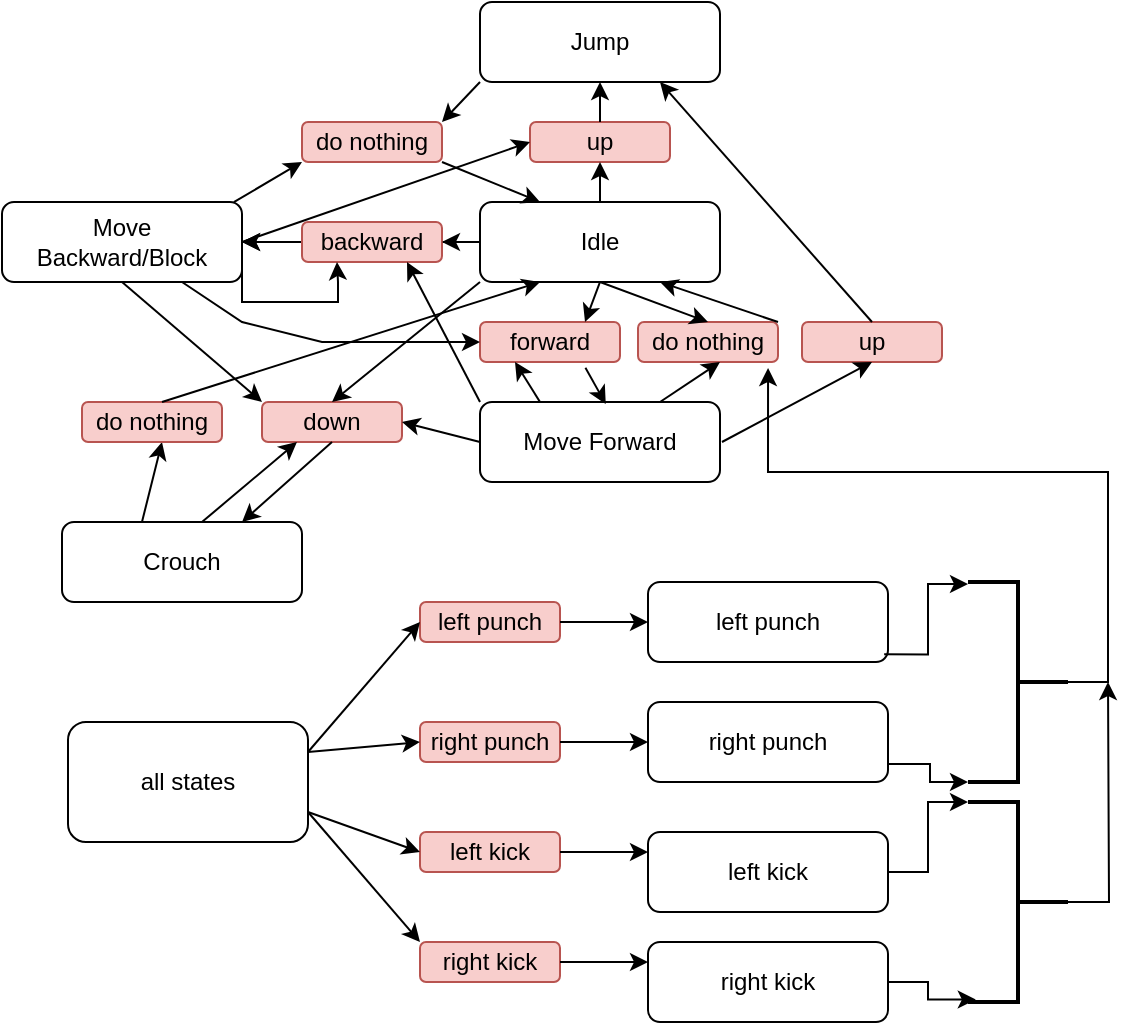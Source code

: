 <mxfile version="24.6.4" type="device">
  <diagram id="C5RBs43oDa-KdzZeNtuy" name="Page-1">
    <mxGraphModel dx="1194" dy="790" grid="1" gridSize="10" guides="1" tooltips="1" connect="1" arrows="1" fold="1" page="1" pageScale="1" pageWidth="827" pageHeight="1169" math="0" shadow="0">
      <root>
        <mxCell id="WIyWlLk6GJQsqaUBKTNV-0" />
        <mxCell id="WIyWlLk6GJQsqaUBKTNV-1" parent="WIyWlLk6GJQsqaUBKTNV-0" />
        <mxCell id="OQ_pVq8lj0fpqK9QU77n-28" value="" style="edgeStyle=orthogonalEdgeStyle;rounded=0;orthogonalLoop=1;jettySize=auto;html=1;" edge="1" parent="WIyWlLk6GJQsqaUBKTNV-1" source="WIyWlLk6GJQsqaUBKTNV-3" target="OQ_pVq8lj0fpqK9QU77n-27">
          <mxGeometry relative="1" as="geometry" />
        </mxCell>
        <mxCell id="WIyWlLk6GJQsqaUBKTNV-3" value="Idle" style="rounded=1;whiteSpace=wrap;html=1;fontSize=12;glass=0;strokeWidth=1;shadow=0;" parent="WIyWlLk6GJQsqaUBKTNV-1" vertex="1">
          <mxGeometry x="359" y="360" width="120" height="40" as="geometry" />
        </mxCell>
        <mxCell id="WIyWlLk6GJQsqaUBKTNV-4" value="Yes" style="rounded=0;html=1;jettySize=auto;orthogonalLoop=1;fontSize=11;endArrow=block;endFill=0;endSize=8;strokeWidth=1;shadow=0;labelBackgroundColor=none;edgeStyle=orthogonalEdgeStyle;" parent="WIyWlLk6GJQsqaUBKTNV-1" target="WIyWlLk6GJQsqaUBKTNV-10" edge="1">
          <mxGeometry y="20" relative="1" as="geometry">
            <mxPoint as="offset" />
            <mxPoint x="220" y="250" as="sourcePoint" />
          </mxGeometry>
        </mxCell>
        <mxCell id="WIyWlLk6GJQsqaUBKTNV-5" value="No" style="edgeStyle=orthogonalEdgeStyle;rounded=0;html=1;jettySize=auto;orthogonalLoop=1;fontSize=11;endArrow=block;endFill=0;endSize=8;strokeWidth=1;shadow=0;labelBackgroundColor=none;" parent="WIyWlLk6GJQsqaUBKTNV-1" target="WIyWlLk6GJQsqaUBKTNV-7" edge="1">
          <mxGeometry y="10" relative="1" as="geometry">
            <mxPoint as="offset" />
            <mxPoint x="270" y="210" as="sourcePoint" />
          </mxGeometry>
        </mxCell>
        <mxCell id="WIyWlLk6GJQsqaUBKTNV-8" value="No" style="rounded=0;html=1;jettySize=auto;orthogonalLoop=1;fontSize=11;endArrow=block;endFill=0;endSize=8;strokeWidth=1;shadow=0;labelBackgroundColor=none;edgeStyle=orthogonalEdgeStyle;" parent="WIyWlLk6GJQsqaUBKTNV-1" target="WIyWlLk6GJQsqaUBKTNV-11" edge="1">
          <mxGeometry x="0.333" y="20" relative="1" as="geometry">
            <mxPoint as="offset" />
            <mxPoint x="220" y="370" as="sourcePoint" />
          </mxGeometry>
        </mxCell>
        <mxCell id="WIyWlLk6GJQsqaUBKTNV-9" value="Yes" style="edgeStyle=orthogonalEdgeStyle;rounded=0;html=1;jettySize=auto;orthogonalLoop=1;fontSize=11;endArrow=block;endFill=0;endSize=8;strokeWidth=1;shadow=0;labelBackgroundColor=none;" parent="WIyWlLk6GJQsqaUBKTNV-1" source="WIyWlLk6GJQsqaUBKTNV-10" edge="1">
          <mxGeometry y="10" relative="1" as="geometry">
            <mxPoint as="offset" />
            <mxPoint x="320" y="330" as="targetPoint" />
          </mxGeometry>
        </mxCell>
        <mxCell id="OQ_pVq8lj0fpqK9QU77n-1" value="do nothing" style="rounded=1;whiteSpace=wrap;html=1;fillColor=#f8cecc;strokeColor=#b85450;" vertex="1" parent="WIyWlLk6GJQsqaUBKTNV-1">
          <mxGeometry x="438" y="420" width="70" height="20" as="geometry" />
        </mxCell>
        <mxCell id="OQ_pVq8lj0fpqK9QU77n-5" value="" style="endArrow=classic;html=1;rounded=0;entryX=0.75;entryY=1;entryDx=0;entryDy=0;exitX=1;exitY=0;exitDx=0;exitDy=0;" edge="1" parent="WIyWlLk6GJQsqaUBKTNV-1" source="OQ_pVq8lj0fpqK9QU77n-1" target="WIyWlLk6GJQsqaUBKTNV-3">
          <mxGeometry width="50" height="50" relative="1" as="geometry">
            <mxPoint x="491" y="420" as="sourcePoint" />
            <mxPoint x="460" y="400" as="targetPoint" />
          </mxGeometry>
        </mxCell>
        <mxCell id="OQ_pVq8lj0fpqK9QU77n-6" value="" style="endArrow=classic;html=1;rounded=0;exitX=0.5;exitY=1;exitDx=0;exitDy=0;entryX=0.5;entryY=0;entryDx=0;entryDy=0;" edge="1" parent="WIyWlLk6GJQsqaUBKTNV-1" source="WIyWlLk6GJQsqaUBKTNV-3" target="OQ_pVq8lj0fpqK9QU77n-1">
          <mxGeometry width="50" height="50" relative="1" as="geometry">
            <mxPoint x="410" y="450" as="sourcePoint" />
            <mxPoint x="460" y="400" as="targetPoint" />
          </mxGeometry>
        </mxCell>
        <mxCell id="OQ_pVq8lj0fpqK9QU77n-8" value="forward" style="rounded=1;whiteSpace=wrap;html=1;fillColor=#f8cecc;strokeColor=#b85450;" vertex="1" parent="WIyWlLk6GJQsqaUBKTNV-1">
          <mxGeometry x="359" y="420" width="70" height="20" as="geometry" />
        </mxCell>
        <mxCell id="OQ_pVq8lj0fpqK9QU77n-9" value="Move Forward" style="rounded=1;whiteSpace=wrap;html=1;fontSize=12;glass=0;strokeWidth=1;shadow=0;" vertex="1" parent="WIyWlLk6GJQsqaUBKTNV-1">
          <mxGeometry x="359" y="460" width="120" height="40" as="geometry" />
        </mxCell>
        <mxCell id="OQ_pVq8lj0fpqK9QU77n-10" value="" style="endArrow=classic;html=1;rounded=0;exitX=0.5;exitY=1;exitDx=0;exitDy=0;entryX=0.75;entryY=0;entryDx=0;entryDy=0;" edge="1" parent="WIyWlLk6GJQsqaUBKTNV-1" source="WIyWlLk6GJQsqaUBKTNV-3" target="OQ_pVq8lj0fpqK9QU77n-8">
          <mxGeometry width="50" height="50" relative="1" as="geometry">
            <mxPoint x="410" y="450" as="sourcePoint" />
            <mxPoint x="460" y="400" as="targetPoint" />
          </mxGeometry>
        </mxCell>
        <mxCell id="OQ_pVq8lj0fpqK9QU77n-11" value="" style="endArrow=classic;html=1;rounded=0;exitX=0.753;exitY=1.141;exitDx=0;exitDy=0;exitPerimeter=0;entryX=0.524;entryY=0.025;entryDx=0;entryDy=0;entryPerimeter=0;" edge="1" parent="WIyWlLk6GJQsqaUBKTNV-1" source="OQ_pVq8lj0fpqK9QU77n-8" target="OQ_pVq8lj0fpqK9QU77n-9">
          <mxGeometry width="50" height="50" relative="1" as="geometry">
            <mxPoint x="439" y="450" as="sourcePoint" />
            <mxPoint x="489" y="400" as="targetPoint" />
          </mxGeometry>
        </mxCell>
        <mxCell id="OQ_pVq8lj0fpqK9QU77n-13" value="" style="endArrow=classic;html=1;rounded=0;exitX=0.75;exitY=0;exitDx=0;exitDy=0;" edge="1" parent="WIyWlLk6GJQsqaUBKTNV-1" source="OQ_pVq8lj0fpqK9QU77n-9">
          <mxGeometry width="50" height="50" relative="1" as="geometry">
            <mxPoint x="439" y="450" as="sourcePoint" />
            <mxPoint x="479" y="440" as="targetPoint" />
          </mxGeometry>
        </mxCell>
        <mxCell id="OQ_pVq8lj0fpqK9QU77n-14" value="up" style="rounded=1;whiteSpace=wrap;html=1;fillColor=#f8cecc;strokeColor=#b85450;" vertex="1" parent="WIyWlLk6GJQsqaUBKTNV-1">
          <mxGeometry x="384" y="320" width="70" height="20" as="geometry" />
        </mxCell>
        <mxCell id="OQ_pVq8lj0fpqK9QU77n-15" value="Jump" style="rounded=1;whiteSpace=wrap;html=1;fontSize=12;glass=0;strokeWidth=1;shadow=0;" vertex="1" parent="WIyWlLk6GJQsqaUBKTNV-1">
          <mxGeometry x="359" y="260" width="120" height="40" as="geometry" />
        </mxCell>
        <mxCell id="OQ_pVq8lj0fpqK9QU77n-16" value="" style="endArrow=classic;html=1;rounded=0;exitX=0.25;exitY=0;exitDx=0;exitDy=0;entryX=0.25;entryY=1;entryDx=0;entryDy=0;" edge="1" parent="WIyWlLk6GJQsqaUBKTNV-1" source="OQ_pVq8lj0fpqK9QU77n-9" target="OQ_pVq8lj0fpqK9QU77n-8">
          <mxGeometry width="50" height="50" relative="1" as="geometry">
            <mxPoint x="419" y="350" as="sourcePoint" />
            <mxPoint x="469" y="300" as="targetPoint" />
          </mxGeometry>
        </mxCell>
        <mxCell id="OQ_pVq8lj0fpqK9QU77n-17" value="" style="endArrow=classic;html=1;rounded=0;exitX=0.5;exitY=0;exitDx=0;exitDy=0;entryX=0.5;entryY=1;entryDx=0;entryDy=0;" edge="1" parent="WIyWlLk6GJQsqaUBKTNV-1" source="WIyWlLk6GJQsqaUBKTNV-3" target="OQ_pVq8lj0fpqK9QU77n-14">
          <mxGeometry width="50" height="50" relative="1" as="geometry">
            <mxPoint x="390" y="380" as="sourcePoint" />
            <mxPoint x="440" y="330" as="targetPoint" />
          </mxGeometry>
        </mxCell>
        <mxCell id="OQ_pVq8lj0fpqK9QU77n-24" value="" style="endArrow=classic;html=1;rounded=0;exitX=0.5;exitY=0;exitDx=0;exitDy=0;entryX=0.5;entryY=1;entryDx=0;entryDy=0;" edge="1" parent="WIyWlLk6GJQsqaUBKTNV-1" source="OQ_pVq8lj0fpqK9QU77n-14" target="OQ_pVq8lj0fpqK9QU77n-15">
          <mxGeometry width="50" height="50" relative="1" as="geometry">
            <mxPoint x="429" y="370" as="sourcePoint" />
            <mxPoint x="429" y="350" as="targetPoint" />
          </mxGeometry>
        </mxCell>
        <mxCell id="OQ_pVq8lj0fpqK9QU77n-29" value="" style="edgeStyle=orthogonalEdgeStyle;rounded=0;orthogonalLoop=1;jettySize=auto;html=1;" edge="1" parent="WIyWlLk6GJQsqaUBKTNV-1" source="OQ_pVq8lj0fpqK9QU77n-25" target="OQ_pVq8lj0fpqK9QU77n-27">
          <mxGeometry relative="1" as="geometry" />
        </mxCell>
        <mxCell id="OQ_pVq8lj0fpqK9QU77n-25" value="backward" style="rounded=1;whiteSpace=wrap;html=1;fillColor=#f8cecc;strokeColor=#b85450;" vertex="1" parent="WIyWlLk6GJQsqaUBKTNV-1">
          <mxGeometry x="270" y="370" width="70" height="20" as="geometry" />
        </mxCell>
        <mxCell id="OQ_pVq8lj0fpqK9QU77n-26" value="" style="endArrow=classic;html=1;rounded=0;exitX=0;exitY=0.5;exitDx=0;exitDy=0;entryX=1;entryY=0.5;entryDx=0;entryDy=0;" edge="1" parent="WIyWlLk6GJQsqaUBKTNV-1" source="WIyWlLk6GJQsqaUBKTNV-3" target="OQ_pVq8lj0fpqK9QU77n-25">
          <mxGeometry width="50" height="50" relative="1" as="geometry">
            <mxPoint x="429" y="410" as="sourcePoint" />
            <mxPoint x="422" y="430" as="targetPoint" />
          </mxGeometry>
        </mxCell>
        <mxCell id="OQ_pVq8lj0fpqK9QU77n-27" value="Move Backward/Block" style="rounded=1;whiteSpace=wrap;html=1;fontSize=12;glass=0;strokeWidth=1;shadow=0;" vertex="1" parent="WIyWlLk6GJQsqaUBKTNV-1">
          <mxGeometry x="120" y="360" width="120" height="40" as="geometry" />
        </mxCell>
        <mxCell id="OQ_pVq8lj0fpqK9QU77n-31" value="" style="edgeStyle=orthogonalEdgeStyle;rounded=0;orthogonalLoop=1;jettySize=auto;html=1;entryX=0.25;entryY=1;entryDx=0;entryDy=0;exitX=1;exitY=0.75;exitDx=0;exitDy=0;" edge="1" parent="WIyWlLk6GJQsqaUBKTNV-1" source="OQ_pVq8lj0fpqK9QU77n-27" target="OQ_pVq8lj0fpqK9QU77n-25">
          <mxGeometry relative="1" as="geometry">
            <mxPoint x="280" y="390" as="sourcePoint" />
            <mxPoint x="260" y="390" as="targetPoint" />
            <Array as="points">
              <mxPoint x="240" y="410" />
              <mxPoint x="288" y="410" />
              <mxPoint x="288" y="400" />
              <mxPoint x="287" y="400" />
            </Array>
          </mxGeometry>
        </mxCell>
        <mxCell id="OQ_pVq8lj0fpqK9QU77n-32" value="do nothing" style="rounded=1;whiteSpace=wrap;html=1;fillColor=#f8cecc;strokeColor=#b85450;" vertex="1" parent="WIyWlLk6GJQsqaUBKTNV-1">
          <mxGeometry x="270" y="320" width="70" height="20" as="geometry" />
        </mxCell>
        <mxCell id="OQ_pVq8lj0fpqK9QU77n-33" value="" style="endArrow=classic;html=1;rounded=0;exitX=1;exitY=1;exitDx=0;exitDy=0;entryX=0.25;entryY=0;entryDx=0;entryDy=0;" edge="1" parent="WIyWlLk6GJQsqaUBKTNV-1" source="OQ_pVq8lj0fpqK9QU77n-32" target="WIyWlLk6GJQsqaUBKTNV-3">
          <mxGeometry width="50" height="50" relative="1" as="geometry">
            <mxPoint x="410" y="450" as="sourcePoint" />
            <mxPoint x="460" y="400" as="targetPoint" />
          </mxGeometry>
        </mxCell>
        <mxCell id="OQ_pVq8lj0fpqK9QU77n-34" value="" style="endArrow=classic;html=1;rounded=0;exitX=0;exitY=1;exitDx=0;exitDy=0;entryX=1;entryY=0;entryDx=0;entryDy=0;" edge="1" parent="WIyWlLk6GJQsqaUBKTNV-1" source="OQ_pVq8lj0fpqK9QU77n-15" target="OQ_pVq8lj0fpqK9QU77n-32">
          <mxGeometry width="50" height="50" relative="1" as="geometry">
            <mxPoint x="350" y="350" as="sourcePoint" />
            <mxPoint x="399" y="370" as="targetPoint" />
          </mxGeometry>
        </mxCell>
        <mxCell id="OQ_pVq8lj0fpqK9QU77n-35" value="" style="endArrow=classic;html=1;rounded=0;exitX=0.966;exitY=0.002;exitDx=0;exitDy=0;entryX=0;entryY=1;entryDx=0;entryDy=0;exitPerimeter=0;" edge="1" parent="WIyWlLk6GJQsqaUBKTNV-1" source="OQ_pVq8lj0fpqK9QU77n-27" target="OQ_pVq8lj0fpqK9QU77n-32">
          <mxGeometry width="50" height="50" relative="1" as="geometry">
            <mxPoint x="369" y="310" as="sourcePoint" />
            <mxPoint x="350" y="330" as="targetPoint" />
          </mxGeometry>
        </mxCell>
        <mxCell id="OQ_pVq8lj0fpqK9QU77n-36" value="" style="endArrow=classic;html=1;rounded=0;exitX=0;exitY=0;exitDx=0;exitDy=0;entryX=0.75;entryY=1;entryDx=0;entryDy=0;" edge="1" parent="WIyWlLk6GJQsqaUBKTNV-1" source="OQ_pVq8lj0fpqK9QU77n-9" target="OQ_pVq8lj0fpqK9QU77n-25">
          <mxGeometry width="50" height="50" relative="1" as="geometry">
            <mxPoint x="280" y="500" as="sourcePoint" />
            <mxPoint x="330" y="450" as="targetPoint" />
          </mxGeometry>
        </mxCell>
        <mxCell id="OQ_pVq8lj0fpqK9QU77n-38" value="" style="endArrow=classic;html=1;rounded=0;exitX=0.75;exitY=1;exitDx=0;exitDy=0;entryX=0;entryY=0.5;entryDx=0;entryDy=0;" edge="1" parent="WIyWlLk6GJQsqaUBKTNV-1" source="OQ_pVq8lj0fpqK9QU77n-27" target="OQ_pVq8lj0fpqK9QU77n-8">
          <mxGeometry width="50" height="50" relative="1" as="geometry">
            <mxPoint x="210" y="490" as="sourcePoint" />
            <mxPoint x="260" y="440" as="targetPoint" />
            <Array as="points">
              <mxPoint x="240" y="420" />
              <mxPoint x="280" y="430" />
            </Array>
          </mxGeometry>
        </mxCell>
        <mxCell id="OQ_pVq8lj0fpqK9QU77n-39" value="up" style="rounded=1;whiteSpace=wrap;html=1;fillColor=#f8cecc;strokeColor=#b85450;" vertex="1" parent="WIyWlLk6GJQsqaUBKTNV-1">
          <mxGeometry x="520" y="420" width="70" height="20" as="geometry" />
        </mxCell>
        <mxCell id="OQ_pVq8lj0fpqK9QU77n-40" value="" style="endArrow=classic;html=1;rounded=0;entryX=0.5;entryY=1;entryDx=0;entryDy=0;" edge="1" parent="WIyWlLk6GJQsqaUBKTNV-1" target="OQ_pVq8lj0fpqK9QU77n-39">
          <mxGeometry width="50" height="50" relative="1" as="geometry">
            <mxPoint x="480" y="480" as="sourcePoint" />
            <mxPoint x="530" y="450" as="targetPoint" />
          </mxGeometry>
        </mxCell>
        <mxCell id="OQ_pVq8lj0fpqK9QU77n-41" value="" style="endArrow=classic;html=1;rounded=0;exitX=0.5;exitY=0;exitDx=0;exitDy=0;entryX=0.75;entryY=1;entryDx=0;entryDy=0;" edge="1" parent="WIyWlLk6GJQsqaUBKTNV-1" source="OQ_pVq8lj0fpqK9QU77n-39" target="OQ_pVq8lj0fpqK9QU77n-15">
          <mxGeometry width="50" height="50" relative="1" as="geometry">
            <mxPoint x="560" y="410" as="sourcePoint" />
            <mxPoint x="610" y="360" as="targetPoint" />
          </mxGeometry>
        </mxCell>
        <mxCell id="OQ_pVq8lj0fpqK9QU77n-42" value="" style="endArrow=classic;html=1;rounded=0;entryX=0;entryY=0.5;entryDx=0;entryDy=0;" edge="1" parent="WIyWlLk6GJQsqaUBKTNV-1" target="OQ_pVq8lj0fpqK9QU77n-14">
          <mxGeometry width="50" height="50" relative="1" as="geometry">
            <mxPoint x="240" y="380" as="sourcePoint" />
            <mxPoint x="270" y="290" as="targetPoint" />
          </mxGeometry>
        </mxCell>
        <mxCell id="OQ_pVq8lj0fpqK9QU77n-43" value="Crouch" style="rounded=1;whiteSpace=wrap;html=1;fontSize=12;glass=0;strokeWidth=1;shadow=0;" vertex="1" parent="WIyWlLk6GJQsqaUBKTNV-1">
          <mxGeometry x="150" y="520" width="120" height="40" as="geometry" />
        </mxCell>
        <mxCell id="OQ_pVq8lj0fpqK9QU77n-44" value="down" style="rounded=1;whiteSpace=wrap;html=1;fillColor=#f8cecc;strokeColor=#b85450;" vertex="1" parent="WIyWlLk6GJQsqaUBKTNV-1">
          <mxGeometry x="250" y="460" width="70" height="20" as="geometry" />
        </mxCell>
        <mxCell id="OQ_pVq8lj0fpqK9QU77n-45" value="" style="endArrow=classic;html=1;rounded=0;exitX=0;exitY=1;exitDx=0;exitDy=0;entryX=0.5;entryY=0;entryDx=0;entryDy=0;" edge="1" parent="WIyWlLk6GJQsqaUBKTNV-1" source="WIyWlLk6GJQsqaUBKTNV-3" target="OQ_pVq8lj0fpqK9QU77n-44">
          <mxGeometry width="50" height="50" relative="1" as="geometry">
            <mxPoint x="400" y="410" as="sourcePoint" />
            <mxPoint x="450" y="360" as="targetPoint" />
          </mxGeometry>
        </mxCell>
        <mxCell id="OQ_pVq8lj0fpqK9QU77n-46" value="" style="endArrow=classic;html=1;rounded=0;exitX=0.5;exitY=1;exitDx=0;exitDy=0;entryX=0.75;entryY=0;entryDx=0;entryDy=0;" edge="1" parent="WIyWlLk6GJQsqaUBKTNV-1" source="OQ_pVq8lj0fpqK9QU77n-44" target="OQ_pVq8lj0fpqK9QU77n-43">
          <mxGeometry width="50" height="50" relative="1" as="geometry">
            <mxPoint x="369" y="410" as="sourcePoint" />
            <mxPoint x="295" y="470" as="targetPoint" />
          </mxGeometry>
        </mxCell>
        <mxCell id="OQ_pVq8lj0fpqK9QU77n-47" value="" style="endArrow=classic;html=1;rounded=0;exitX=0.5;exitY=1;exitDx=0;exitDy=0;entryX=0;entryY=0;entryDx=0;entryDy=0;" edge="1" parent="WIyWlLk6GJQsqaUBKTNV-1" source="OQ_pVq8lj0fpqK9QU77n-27" target="OQ_pVq8lj0fpqK9QU77n-44">
          <mxGeometry width="50" height="50" relative="1" as="geometry">
            <mxPoint x="170" y="470" as="sourcePoint" />
            <mxPoint x="220" y="420" as="targetPoint" />
          </mxGeometry>
        </mxCell>
        <mxCell id="OQ_pVq8lj0fpqK9QU77n-48" value="" style="endArrow=classic;html=1;rounded=0;exitX=0;exitY=0.5;exitDx=0;exitDy=0;entryX=1;entryY=0.5;entryDx=0;entryDy=0;" edge="1" parent="WIyWlLk6GJQsqaUBKTNV-1" source="OQ_pVq8lj0fpqK9QU77n-9" target="OQ_pVq8lj0fpqK9QU77n-44">
          <mxGeometry width="50" height="50" relative="1" as="geometry">
            <mxPoint x="340" y="550" as="sourcePoint" />
            <mxPoint x="390" y="500" as="targetPoint" />
          </mxGeometry>
        </mxCell>
        <mxCell id="OQ_pVq8lj0fpqK9QU77n-49" value="" style="endArrow=classic;html=1;rounded=0;entryX=0.25;entryY=1;entryDx=0;entryDy=0;" edge="1" parent="WIyWlLk6GJQsqaUBKTNV-1" target="OQ_pVq8lj0fpqK9QU77n-44">
          <mxGeometry width="50" height="50" relative="1" as="geometry">
            <mxPoint x="220" y="520" as="sourcePoint" />
            <mxPoint x="270" y="470" as="targetPoint" />
          </mxGeometry>
        </mxCell>
        <mxCell id="OQ_pVq8lj0fpqK9QU77n-50" value="" style="endArrow=classic;html=1;rounded=0;" edge="1" parent="WIyWlLk6GJQsqaUBKTNV-1">
          <mxGeometry width="50" height="50" relative="1" as="geometry">
            <mxPoint x="190" y="520" as="sourcePoint" />
            <mxPoint x="200" y="480" as="targetPoint" />
          </mxGeometry>
        </mxCell>
        <mxCell id="OQ_pVq8lj0fpqK9QU77n-51" value="do nothing" style="rounded=1;whiteSpace=wrap;html=1;fillColor=#f8cecc;strokeColor=#b85450;" vertex="1" parent="WIyWlLk6GJQsqaUBKTNV-1">
          <mxGeometry x="160" y="460" width="70" height="20" as="geometry" />
        </mxCell>
        <mxCell id="OQ_pVq8lj0fpqK9QU77n-52" value="" style="endArrow=classic;html=1;rounded=0;entryX=0.25;entryY=1;entryDx=0;entryDy=0;" edge="1" parent="WIyWlLk6GJQsqaUBKTNV-1" target="WIyWlLk6GJQsqaUBKTNV-3">
          <mxGeometry width="50" height="50" relative="1" as="geometry">
            <mxPoint x="200" y="460" as="sourcePoint" />
            <mxPoint x="250" y="410" as="targetPoint" />
          </mxGeometry>
        </mxCell>
        <mxCell id="OQ_pVq8lj0fpqK9QU77n-53" value="left punch" style="rounded=1;whiteSpace=wrap;html=1;fillColor=#f8cecc;strokeColor=#b85450;" vertex="1" parent="WIyWlLk6GJQsqaUBKTNV-1">
          <mxGeometry x="329" y="560" width="70" height="20" as="geometry" />
        </mxCell>
        <mxCell id="OQ_pVq8lj0fpqK9QU77n-54" value="right punch" style="rounded=1;whiteSpace=wrap;html=1;fillColor=#f8cecc;strokeColor=#b85450;" vertex="1" parent="WIyWlLk6GJQsqaUBKTNV-1">
          <mxGeometry x="329" y="620" width="70" height="20" as="geometry" />
        </mxCell>
        <mxCell id="OQ_pVq8lj0fpqK9QU77n-55" value="left kick" style="rounded=1;whiteSpace=wrap;html=1;fillColor=#f8cecc;strokeColor=#b85450;" vertex="1" parent="WIyWlLk6GJQsqaUBKTNV-1">
          <mxGeometry x="329" y="675" width="70" height="20" as="geometry" />
        </mxCell>
        <mxCell id="OQ_pVq8lj0fpqK9QU77n-56" value="right kick" style="rounded=1;whiteSpace=wrap;html=1;fillColor=#f8cecc;strokeColor=#b85450;" vertex="1" parent="WIyWlLk6GJQsqaUBKTNV-1">
          <mxGeometry x="329" y="730" width="70" height="20" as="geometry" />
        </mxCell>
        <mxCell id="OQ_pVq8lj0fpqK9QU77n-58" value="all states" style="rounded=1;whiteSpace=wrap;html=1;" vertex="1" parent="WIyWlLk6GJQsqaUBKTNV-1">
          <mxGeometry x="153" y="620" width="120" height="60" as="geometry" />
        </mxCell>
        <mxCell id="OQ_pVq8lj0fpqK9QU77n-59" value="" style="endArrow=classic;html=1;rounded=0;entryX=0;entryY=0.5;entryDx=0;entryDy=0;exitX=1;exitY=0.25;exitDx=0;exitDy=0;" edge="1" parent="WIyWlLk6GJQsqaUBKTNV-1" source="OQ_pVq8lj0fpqK9QU77n-58" target="OQ_pVq8lj0fpqK9QU77n-53">
          <mxGeometry width="50" height="50" relative="1" as="geometry">
            <mxPoint x="273" y="620" as="sourcePoint" />
            <mxPoint x="249" y="510" as="targetPoint" />
          </mxGeometry>
        </mxCell>
        <mxCell id="OQ_pVq8lj0fpqK9QU77n-60" value="" style="endArrow=classic;html=1;rounded=0;exitX=1;exitY=0.25;exitDx=0;exitDy=0;entryX=0;entryY=0.5;entryDx=0;entryDy=0;" edge="1" parent="WIyWlLk6GJQsqaUBKTNV-1" source="OQ_pVq8lj0fpqK9QU77n-58" target="OQ_pVq8lj0fpqK9QU77n-54">
          <mxGeometry width="50" height="50" relative="1" as="geometry">
            <mxPoint x="283" y="630" as="sourcePoint" />
            <mxPoint x="339" y="590" as="targetPoint" />
          </mxGeometry>
        </mxCell>
        <mxCell id="OQ_pVq8lj0fpqK9QU77n-61" value="" style="endArrow=classic;html=1;rounded=0;entryX=0;entryY=0.5;entryDx=0;entryDy=0;exitX=1;exitY=0.75;exitDx=0;exitDy=0;" edge="1" parent="WIyWlLk6GJQsqaUBKTNV-1" source="OQ_pVq8lj0fpqK9QU77n-58" target="OQ_pVq8lj0fpqK9QU77n-55">
          <mxGeometry width="50" height="50" relative="1" as="geometry">
            <mxPoint x="289" y="650" as="sourcePoint" />
            <mxPoint x="339" y="650" as="targetPoint" />
          </mxGeometry>
        </mxCell>
        <mxCell id="OQ_pVq8lj0fpqK9QU77n-62" value="" style="endArrow=classic;html=1;rounded=0;entryX=0;entryY=0;entryDx=0;entryDy=0;exitX=1;exitY=0.75;exitDx=0;exitDy=0;" edge="1" parent="WIyWlLk6GJQsqaUBKTNV-1" source="OQ_pVq8lj0fpqK9QU77n-58" target="OQ_pVq8lj0fpqK9QU77n-56">
          <mxGeometry width="50" height="50" relative="1" as="geometry">
            <mxPoint x="279" y="670" as="sourcePoint" />
            <mxPoint x="339" y="705" as="targetPoint" />
          </mxGeometry>
        </mxCell>
        <mxCell id="OQ_pVq8lj0fpqK9QU77n-64" value="left punch" style="rounded=1;whiteSpace=wrap;html=1;fontSize=12;glass=0;strokeWidth=1;shadow=0;" vertex="1" parent="WIyWlLk6GJQsqaUBKTNV-1">
          <mxGeometry x="443" y="550" width="120" height="40" as="geometry" />
        </mxCell>
        <mxCell id="OQ_pVq8lj0fpqK9QU77n-65" value="right punch" style="rounded=1;whiteSpace=wrap;html=1;fontSize=12;glass=0;strokeWidth=1;shadow=0;" vertex="1" parent="WIyWlLk6GJQsqaUBKTNV-1">
          <mxGeometry x="443" y="610" width="120" height="40" as="geometry" />
        </mxCell>
        <mxCell id="OQ_pVq8lj0fpqK9QU77n-81" value="" style="edgeStyle=orthogonalEdgeStyle;rounded=0;orthogonalLoop=1;jettySize=auto;html=1;entryX=1;entryY=1;entryDx=0;entryDy=0;entryPerimeter=0;" edge="1" parent="WIyWlLk6GJQsqaUBKTNV-1" source="OQ_pVq8lj0fpqK9QU77n-66" target="OQ_pVq8lj0fpqK9QU77n-75">
          <mxGeometry relative="1" as="geometry">
            <Array as="points">
              <mxPoint x="583" y="695" />
              <mxPoint x="583" y="660" />
            </Array>
          </mxGeometry>
        </mxCell>
        <mxCell id="OQ_pVq8lj0fpqK9QU77n-66" value="left kick" style="rounded=1;whiteSpace=wrap;html=1;fontSize=12;glass=0;strokeWidth=1;shadow=0;" vertex="1" parent="WIyWlLk6GJQsqaUBKTNV-1">
          <mxGeometry x="443" y="675" width="120" height="40" as="geometry" />
        </mxCell>
        <mxCell id="OQ_pVq8lj0fpqK9QU77n-80" value="" style="edgeStyle=orthogonalEdgeStyle;rounded=0;orthogonalLoop=1;jettySize=auto;html=1;entryX=0.922;entryY=0.012;entryDx=0;entryDy=0;entryPerimeter=0;" edge="1" parent="WIyWlLk6GJQsqaUBKTNV-1" source="OQ_pVq8lj0fpqK9QU77n-67" target="OQ_pVq8lj0fpqK9QU77n-75">
          <mxGeometry relative="1" as="geometry" />
        </mxCell>
        <mxCell id="OQ_pVq8lj0fpqK9QU77n-67" value="right kick" style="rounded=1;whiteSpace=wrap;html=1;fontSize=12;glass=0;strokeWidth=1;shadow=0;" vertex="1" parent="WIyWlLk6GJQsqaUBKTNV-1">
          <mxGeometry x="443" y="730" width="120" height="40" as="geometry" />
        </mxCell>
        <mxCell id="OQ_pVq8lj0fpqK9QU77n-68" value="" style="endArrow=classic;html=1;rounded=0;entryX=0;entryY=0.25;entryDx=0;entryDy=0;exitX=1;exitY=0.5;exitDx=0;exitDy=0;" edge="1" parent="WIyWlLk6GJQsqaUBKTNV-1" source="OQ_pVq8lj0fpqK9QU77n-56" target="OQ_pVq8lj0fpqK9QU77n-67">
          <mxGeometry width="50" height="50" relative="1" as="geometry">
            <mxPoint x="283" y="675" as="sourcePoint" />
            <mxPoint x="339" y="740" as="targetPoint" />
          </mxGeometry>
        </mxCell>
        <mxCell id="OQ_pVq8lj0fpqK9QU77n-69" value="" style="endArrow=classic;html=1;rounded=0;entryX=0;entryY=0.25;entryDx=0;entryDy=0;exitX=1;exitY=0.5;exitDx=0;exitDy=0;" edge="1" parent="WIyWlLk6GJQsqaUBKTNV-1" source="OQ_pVq8lj0fpqK9QU77n-55" target="OQ_pVq8lj0fpqK9QU77n-66">
          <mxGeometry width="50" height="50" relative="1" as="geometry">
            <mxPoint x="409" y="750" as="sourcePoint" />
            <mxPoint x="453" y="750" as="targetPoint" />
          </mxGeometry>
        </mxCell>
        <mxCell id="OQ_pVq8lj0fpqK9QU77n-70" value="" style="endArrow=classic;html=1;rounded=0;entryX=0;entryY=0.5;entryDx=0;entryDy=0;exitX=1;exitY=0.5;exitDx=0;exitDy=0;" edge="1" parent="WIyWlLk6GJQsqaUBKTNV-1" source="OQ_pVq8lj0fpqK9QU77n-54" target="OQ_pVq8lj0fpqK9QU77n-65">
          <mxGeometry width="50" height="50" relative="1" as="geometry">
            <mxPoint x="409" y="695" as="sourcePoint" />
            <mxPoint x="453" y="695" as="targetPoint" />
          </mxGeometry>
        </mxCell>
        <mxCell id="OQ_pVq8lj0fpqK9QU77n-71" value="" style="endArrow=classic;html=1;rounded=0;exitX=1;exitY=0.5;exitDx=0;exitDy=0;" edge="1" parent="WIyWlLk6GJQsqaUBKTNV-1" source="OQ_pVq8lj0fpqK9QU77n-53" target="OQ_pVq8lj0fpqK9QU77n-64">
          <mxGeometry width="50" height="50" relative="1" as="geometry">
            <mxPoint x="409" y="640" as="sourcePoint" />
            <mxPoint x="453" y="640" as="targetPoint" />
          </mxGeometry>
        </mxCell>
        <mxCell id="OQ_pVq8lj0fpqK9QU77n-73" value="" style="strokeWidth=2;html=1;shape=mxgraph.flowchart.annotation_2;align=left;labelPosition=right;pointerEvents=1;direction=west;" vertex="1" parent="WIyWlLk6GJQsqaUBKTNV-1">
          <mxGeometry x="603" y="550" width="50" height="100" as="geometry" />
        </mxCell>
        <mxCell id="OQ_pVq8lj0fpqK9QU77n-85" value="" style="edgeStyle=orthogonalEdgeStyle;rounded=0;orthogonalLoop=1;jettySize=auto;html=1;" edge="1" parent="WIyWlLk6GJQsqaUBKTNV-1" source="OQ_pVq8lj0fpqK9QU77n-75">
          <mxGeometry relative="1" as="geometry">
            <mxPoint x="673" y="600" as="targetPoint" />
          </mxGeometry>
        </mxCell>
        <mxCell id="OQ_pVq8lj0fpqK9QU77n-75" value="" style="strokeWidth=2;html=1;shape=mxgraph.flowchart.annotation_2;align=left;labelPosition=right;pointerEvents=1;direction=west;" vertex="1" parent="WIyWlLk6GJQsqaUBKTNV-1">
          <mxGeometry x="603" y="660" width="50" height="100" as="geometry" />
        </mxCell>
        <mxCell id="OQ_pVq8lj0fpqK9QU77n-82" value="" style="edgeStyle=orthogonalEdgeStyle;rounded=0;orthogonalLoop=1;jettySize=auto;html=1;entryX=1;entryY=1;entryDx=0;entryDy=0;entryPerimeter=0;exitX=0.984;exitY=0.904;exitDx=0;exitDy=0;exitPerimeter=0;" edge="1" parent="WIyWlLk6GJQsqaUBKTNV-1" source="OQ_pVq8lj0fpqK9QU77n-64">
          <mxGeometry relative="1" as="geometry">
            <mxPoint x="563" y="586" as="sourcePoint" />
            <mxPoint x="603" y="551" as="targetPoint" />
            <Array as="points">
              <mxPoint x="583" y="586" />
              <mxPoint x="583" y="551" />
            </Array>
          </mxGeometry>
        </mxCell>
        <mxCell id="OQ_pVq8lj0fpqK9QU77n-83" value="" style="edgeStyle=orthogonalEdgeStyle;rounded=0;orthogonalLoop=1;jettySize=auto;html=1;entryX=1;entryY=0;entryDx=0;entryDy=0;entryPerimeter=0;exitX=1;exitY=0.75;exitDx=0;exitDy=0;" edge="1" parent="WIyWlLk6GJQsqaUBKTNV-1" source="OQ_pVq8lj0fpqK9QU77n-65" target="OQ_pVq8lj0fpqK9QU77n-73">
          <mxGeometry relative="1" as="geometry">
            <mxPoint x="583" y="630" as="sourcePoint" />
            <mxPoint x="607" y="650" as="targetPoint" />
            <Array as="points">
              <mxPoint x="563" y="641" />
              <mxPoint x="584" y="641" />
              <mxPoint x="584" y="650" />
            </Array>
          </mxGeometry>
        </mxCell>
        <mxCell id="OQ_pVq8lj0fpqK9QU77n-86" value="" style="edgeStyle=orthogonalEdgeStyle;rounded=0;orthogonalLoop=1;jettySize=auto;html=1;exitX=0;exitY=0.5;exitDx=0;exitDy=0;exitPerimeter=0;entryX=0.929;entryY=1.15;entryDx=0;entryDy=0;entryPerimeter=0;" edge="1" parent="WIyWlLk6GJQsqaUBKTNV-1" source="OQ_pVq8lj0fpqK9QU77n-73" target="OQ_pVq8lj0fpqK9QU77n-1">
          <mxGeometry relative="1" as="geometry">
            <mxPoint x="750" y="720" as="sourcePoint" />
            <mxPoint x="790" y="500" as="targetPoint" />
          </mxGeometry>
        </mxCell>
      </root>
    </mxGraphModel>
  </diagram>
</mxfile>
